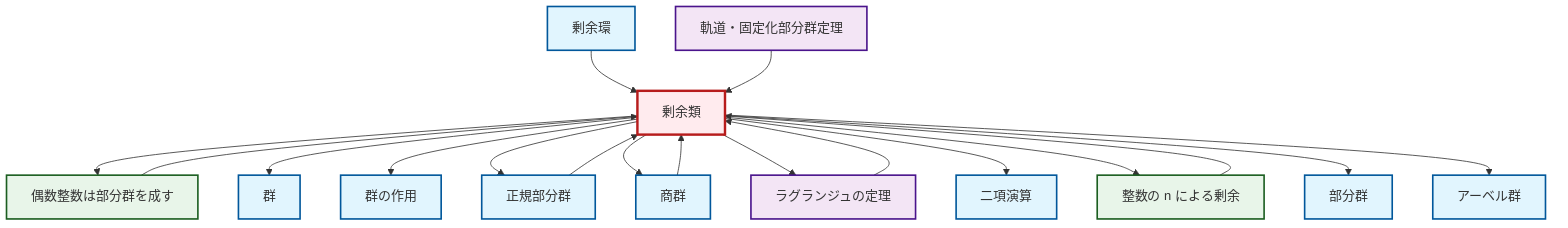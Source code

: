 graph TD
    classDef definition fill:#e1f5fe,stroke:#01579b,stroke-width:2px
    classDef theorem fill:#f3e5f5,stroke:#4a148c,stroke-width:2px
    classDef axiom fill:#fff3e0,stroke:#e65100,stroke-width:2px
    classDef example fill:#e8f5e9,stroke:#1b5e20,stroke-width:2px
    classDef current fill:#ffebee,stroke:#b71c1c,stroke-width:3px
    def-subgroup["部分群"]:::definition
    def-quotient-ring["剰余環"]:::definition
    def-abelian-group["アーベル群"]:::definition
    def-binary-operation["二項演算"]:::definition
    ex-quotient-integers-mod-n["整数の n による剰余"]:::example
    def-normal-subgroup["正規部分群"]:::definition
    thm-orbit-stabilizer["軌道・固定化部分群定理"]:::theorem
    ex-even-integers-subgroup["偶数整数は部分群を成す"]:::example
    def-coset["剰余類"]:::definition
    def-group-action["群の作用"]:::definition
    def-group["群"]:::definition
    def-quotient-group["商群"]:::definition
    thm-lagrange["ラグランジュの定理"]:::theorem
    def-coset --> ex-even-integers-subgroup
    def-coset --> def-group
    ex-even-integers-subgroup --> def-coset
    def-coset --> def-group-action
    def-coset --> def-normal-subgroup
    thm-lagrange --> def-coset
    def-normal-subgroup --> def-coset
    def-coset --> def-quotient-group
    def-quotient-group --> def-coset
    ex-quotient-integers-mod-n --> def-coset
    def-coset --> thm-lagrange
    def-coset --> def-binary-operation
    def-coset --> ex-quotient-integers-mod-n
    def-coset --> def-subgroup
    def-quotient-ring --> def-coset
    thm-orbit-stabilizer --> def-coset
    def-coset --> def-abelian-group
    class def-coset current